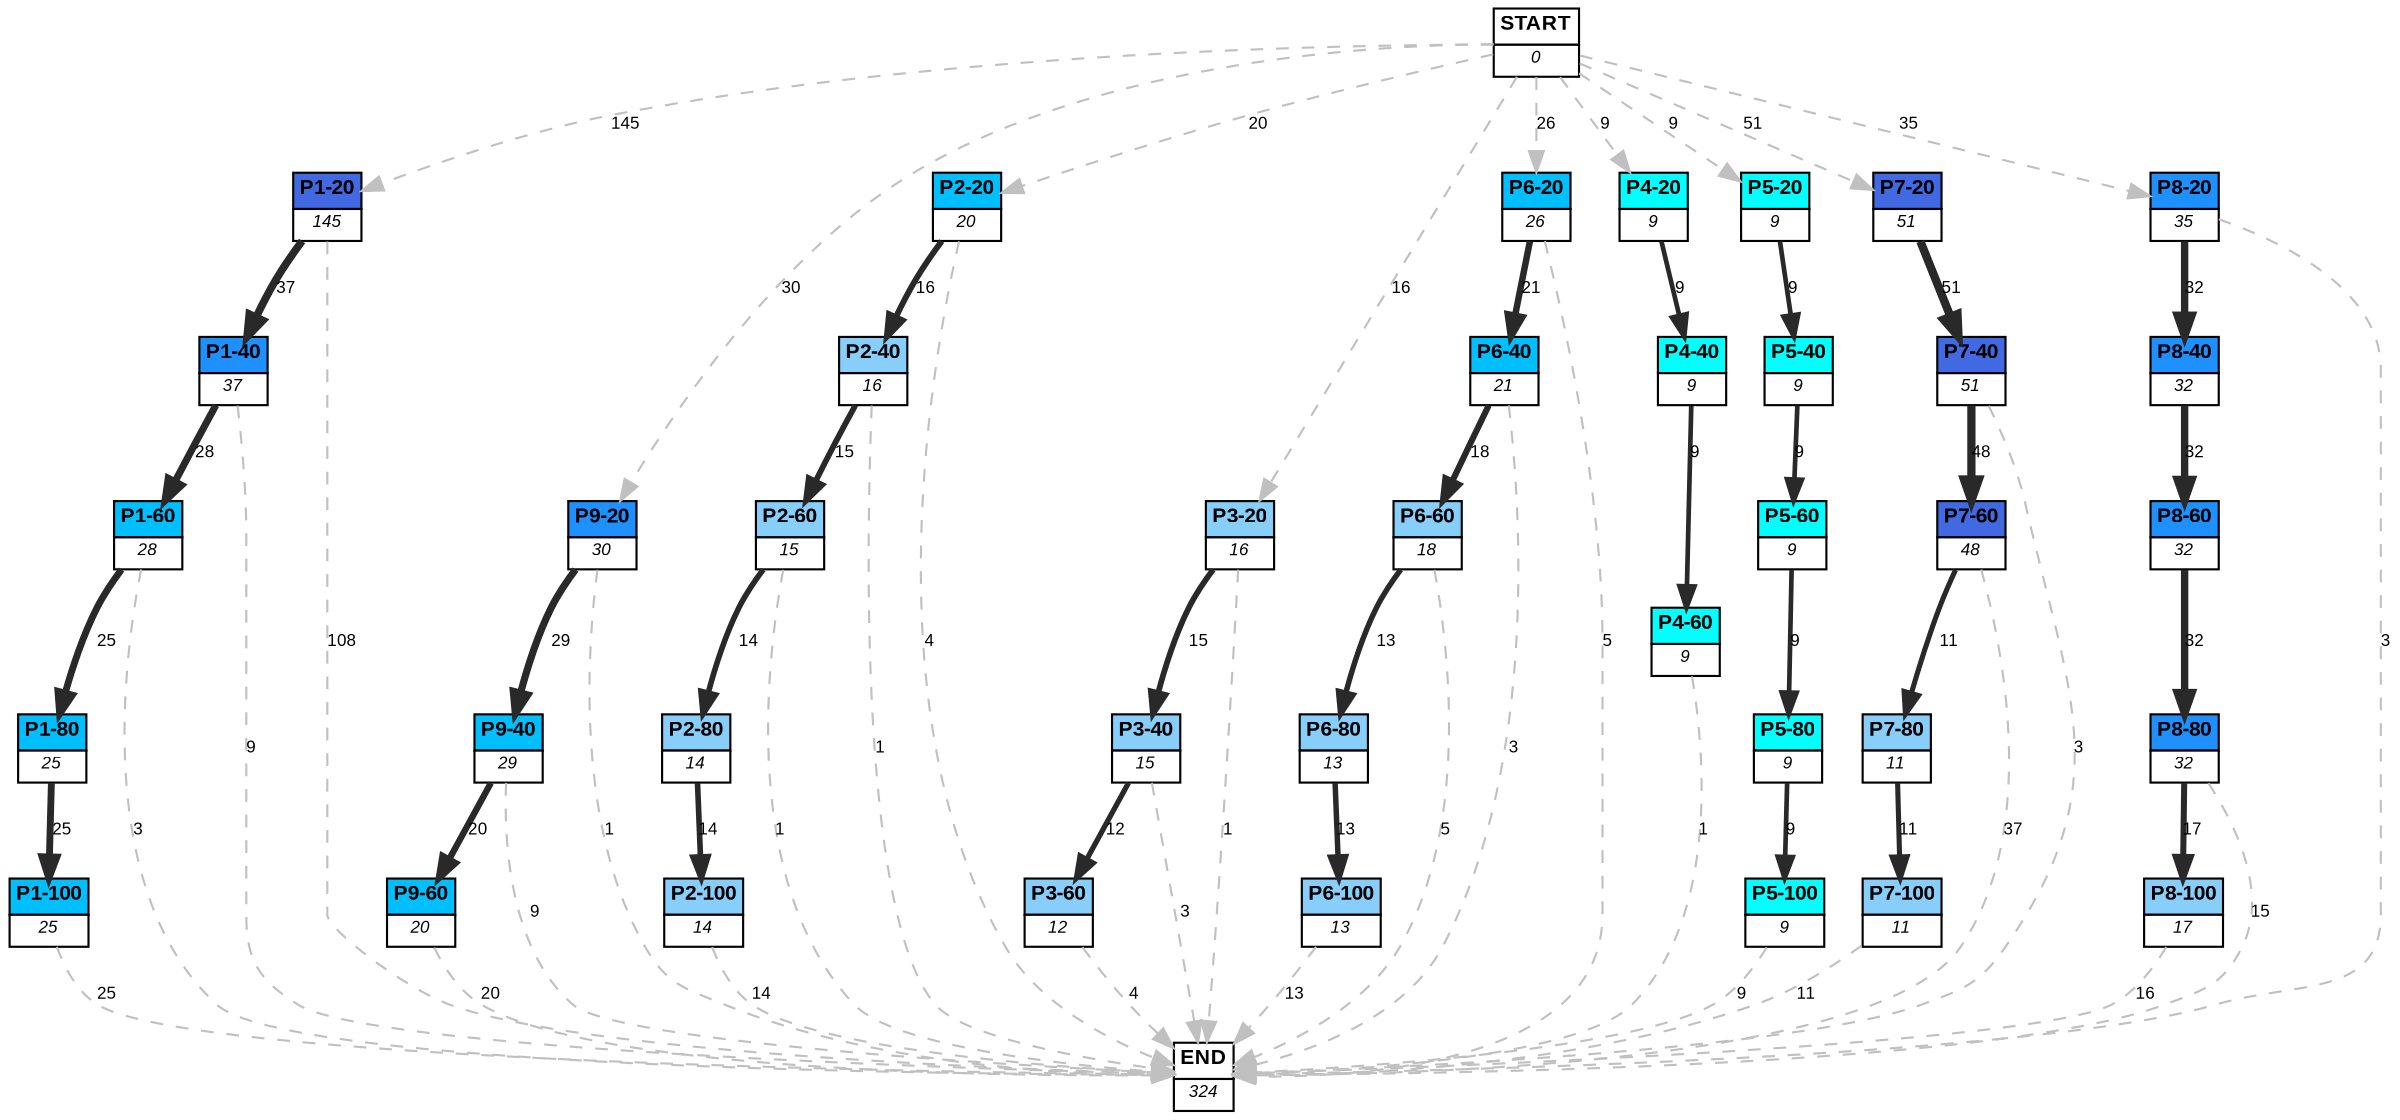 digraph graphname {
	dpi = 150
	size="16,11!";
	margin = 0;
"P1-20" [shape=plain, label=<<table border="0" cellborder="1" cellspacing="0"><tr><td bgcolor="royalblue"><FONT face="Arial" POINT-SIZE="10"><b>P1-20</b></FONT></td></tr><tr><td bgcolor="white"><FONT face="Arial" POINT-SIZE="8"><i>145</i></FONT></td></tr></table>>]
"P9-20" [shape=plain, label=<<table border="0" cellborder="1" cellspacing="0"><tr><td bgcolor="dodgerblue"><FONT face="Arial" POINT-SIZE="10"><b>P9-20</b></FONT></td></tr><tr><td bgcolor="white"><FONT face="Arial" POINT-SIZE="8"><i>30</i></FONT></td></tr></table>>]
"P2-20" [shape=plain, label=<<table border="0" cellborder="1" cellspacing="0"><tr><td bgcolor="deepskyblue"><FONT face="Arial" POINT-SIZE="10"><b>P2-20</b></FONT></td></tr><tr><td bgcolor="white"><FONT face="Arial" POINT-SIZE="8"><i>20</i></FONT></td></tr></table>>]
"P3-20" [shape=plain, label=<<table border="0" cellborder="1" cellspacing="0"><tr><td bgcolor="lightskyblue"><FONT face="Arial" POINT-SIZE="10"><b>P3-20</b></FONT></td></tr><tr><td bgcolor="white"><FONT face="Arial" POINT-SIZE="8"><i>16</i></FONT></td></tr></table>>]
"P1-40" [shape=plain, label=<<table border="0" cellborder="1" cellspacing="0"><tr><td bgcolor="dodgerblue"><FONT face="Arial" POINT-SIZE="10"><b>P1-40</b></FONT></td></tr><tr><td bgcolor="white"><FONT face="Arial" POINT-SIZE="8"><i>37</i></FONT></td></tr></table>>]
"P1-60" [shape=plain, label=<<table border="0" cellborder="1" cellspacing="0"><tr><td bgcolor="deepskyblue"><FONT face="Arial" POINT-SIZE="10"><b>P1-60</b></FONT></td></tr><tr><td bgcolor="white"><FONT face="Arial" POINT-SIZE="8"><i>28</i></FONT></td></tr></table>>]
"P1-80" [shape=plain, label=<<table border="0" cellborder="1" cellspacing="0"><tr><td bgcolor="deepskyblue"><FONT face="Arial" POINT-SIZE="10"><b>P1-80</b></FONT></td></tr><tr><td bgcolor="white"><FONT face="Arial" POINT-SIZE="8"><i>25</i></FONT></td></tr></table>>]
"P1-100" [shape=plain, label=<<table border="0" cellborder="1" cellspacing="0"><tr><td bgcolor="deepskyblue"><FONT face="Arial" POINT-SIZE="10"><b>P1-100</b></FONT></td></tr><tr><td bgcolor="white"><FONT face="Arial" POINT-SIZE="8"><i>25</i></FONT></td></tr></table>>]
"P6-20" [shape=plain, label=<<table border="0" cellborder="1" cellspacing="0"><tr><td bgcolor="deepskyblue"><FONT face="Arial" POINT-SIZE="10"><b>P6-20</b></FONT></td></tr><tr><td bgcolor="white"><FONT face="Arial" POINT-SIZE="8"><i>26</i></FONT></td></tr></table>>]
"P6-40" [shape=plain, label=<<table border="0" cellborder="1" cellspacing="0"><tr><td bgcolor="deepskyblue"><FONT face="Arial" POINT-SIZE="10"><b>P6-40</b></FONT></td></tr><tr><td bgcolor="white"><FONT face="Arial" POINT-SIZE="8"><i>21</i></FONT></td></tr></table>>]
"P6-60" [shape=plain, label=<<table border="0" cellborder="1" cellspacing="0"><tr><td bgcolor="lightskyblue"><FONT face="Arial" POINT-SIZE="10"><b>P6-60</b></FONT></td></tr><tr><td bgcolor="white"><FONT face="Arial" POINT-SIZE="8"><i>18</i></FONT></td></tr></table>>]
"P2-40" [shape=plain, label=<<table border="0" cellborder="1" cellspacing="0"><tr><td bgcolor="lightskyblue"><FONT face="Arial" POINT-SIZE="10"><b>P2-40</b></FONT></td></tr><tr><td bgcolor="white"><FONT face="Arial" POINT-SIZE="8"><i>16</i></FONT></td></tr></table>>]
"P2-60" [shape=plain, label=<<table border="0" cellborder="1" cellspacing="0"><tr><td bgcolor="lightskyblue"><FONT face="Arial" POINT-SIZE="10"><b>P2-60</b></FONT></td></tr><tr><td bgcolor="white"><FONT face="Arial" POINT-SIZE="8"><i>15</i></FONT></td></tr></table>>]
"P2-80" [shape=plain, label=<<table border="0" cellborder="1" cellspacing="0"><tr><td bgcolor="lightskyblue"><FONT face="Arial" POINT-SIZE="10"><b>P2-80</b></FONT></td></tr><tr><td bgcolor="white"><FONT face="Arial" POINT-SIZE="8"><i>14</i></FONT></td></tr></table>>]
"P2-100" [shape=plain, label=<<table border="0" cellborder="1" cellspacing="0"><tr><td bgcolor="lightskyblue"><FONT face="Arial" POINT-SIZE="10"><b>P2-100</b></FONT></td></tr><tr><td bgcolor="white"><FONT face="Arial" POINT-SIZE="8"><i>14</i></FONT></td></tr></table>>]
"P4-20" [shape=plain, label=<<table border="0" cellborder="1" cellspacing="0"><tr><td bgcolor="aqua"><FONT face="Arial" POINT-SIZE="10"><b>P4-20</b></FONT></td></tr><tr><td bgcolor="white"><FONT face="Arial" POINT-SIZE="8"><i>9</i></FONT></td></tr></table>>]
"P4-40" [shape=plain, label=<<table border="0" cellborder="1" cellspacing="0"><tr><td bgcolor="aqua"><FONT face="Arial" POINT-SIZE="10"><b>P4-40</b></FONT></td></tr><tr><td bgcolor="white"><FONT face="Arial" POINT-SIZE="8"><i>9</i></FONT></td></tr></table>>]
"P4-60" [shape=plain, label=<<table border="0" cellborder="1" cellspacing="0"><tr><td bgcolor="aqua"><FONT face="Arial" POINT-SIZE="10"><b>P4-60</b></FONT></td></tr><tr><td bgcolor="white"><FONT face="Arial" POINT-SIZE="8"><i>9</i></FONT></td></tr></table>>]
"P3-40" [shape=plain, label=<<table border="0" cellborder="1" cellspacing="0"><tr><td bgcolor="lightskyblue"><FONT face="Arial" POINT-SIZE="10"><b>P3-40</b></FONT></td></tr><tr><td bgcolor="white"><FONT face="Arial" POINT-SIZE="8"><i>15</i></FONT></td></tr></table>>]
"P3-60" [shape=plain, label=<<table border="0" cellborder="1" cellspacing="0"><tr><td bgcolor="lightskyblue"><FONT face="Arial" POINT-SIZE="10"><b>P3-60</b></FONT></td></tr><tr><td bgcolor="white"><FONT face="Arial" POINT-SIZE="8"><i>12</i></FONT></td></tr></table>>]
"P5-20" [shape=plain, label=<<table border="0" cellborder="1" cellspacing="0"><tr><td bgcolor="aqua"><FONT face="Arial" POINT-SIZE="10"><b>P5-20</b></FONT></td></tr><tr><td bgcolor="white"><FONT face="Arial" POINT-SIZE="8"><i>9</i></FONT></td></tr></table>>]
"P5-40" [shape=plain, label=<<table border="0" cellborder="1" cellspacing="0"><tr><td bgcolor="aqua"><FONT face="Arial" POINT-SIZE="10"><b>P5-40</b></FONT></td></tr><tr><td bgcolor="white"><FONT face="Arial" POINT-SIZE="8"><i>9</i></FONT></td></tr></table>>]
"P5-60" [shape=plain, label=<<table border="0" cellborder="1" cellspacing="0"><tr><td bgcolor="aqua"><FONT face="Arial" POINT-SIZE="10"><b>P5-60</b></FONT></td></tr><tr><td bgcolor="white"><FONT face="Arial" POINT-SIZE="8"><i>9</i></FONT></td></tr></table>>]
"P5-80" [shape=plain, label=<<table border="0" cellborder="1" cellspacing="0"><tr><td bgcolor="aqua"><FONT face="Arial" POINT-SIZE="10"><b>P5-80</b></FONT></td></tr><tr><td bgcolor="white"><FONT face="Arial" POINT-SIZE="8"><i>9</i></FONT></td></tr></table>>]
"P5-100" [shape=plain, label=<<table border="0" cellborder="1" cellspacing="0"><tr><td bgcolor="aqua"><FONT face="Arial" POINT-SIZE="10"><b>P5-100</b></FONT></td></tr><tr><td bgcolor="white"><FONT face="Arial" POINT-SIZE="8"><i>9</i></FONT></td></tr></table>>]
"P7-20" [shape=plain, label=<<table border="0" cellborder="1" cellspacing="0"><tr><td bgcolor="royalblue"><FONT face="Arial" POINT-SIZE="10"><b>P7-20</b></FONT></td></tr><tr><td bgcolor="white"><FONT face="Arial" POINT-SIZE="8"><i>51</i></FONT></td></tr></table>>]
"P7-40" [shape=plain, label=<<table border="0" cellborder="1" cellspacing="0"><tr><td bgcolor="royalblue"><FONT face="Arial" POINT-SIZE="10"><b>P7-40</b></FONT></td></tr><tr><td bgcolor="white"><FONT face="Arial" POINT-SIZE="8"><i>51</i></FONT></td></tr></table>>]
"P7-60" [shape=plain, label=<<table border="0" cellborder="1" cellspacing="0"><tr><td bgcolor="royalblue"><FONT face="Arial" POINT-SIZE="10"><b>P7-60</b></FONT></td></tr><tr><td bgcolor="white"><FONT face="Arial" POINT-SIZE="8"><i>48</i></FONT></td></tr></table>>]
"P8-20" [shape=plain, label=<<table border="0" cellborder="1" cellspacing="0"><tr><td bgcolor="dodgerblue"><FONT face="Arial" POINT-SIZE="10"><b>P8-20</b></FONT></td></tr><tr><td bgcolor="white"><FONT face="Arial" POINT-SIZE="8"><i>35</i></FONT></td></tr></table>>]
"P8-40" [shape=plain, label=<<table border="0" cellborder="1" cellspacing="0"><tr><td bgcolor="dodgerblue"><FONT face="Arial" POINT-SIZE="10"><b>P8-40</b></FONT></td></tr><tr><td bgcolor="white"><FONT face="Arial" POINT-SIZE="8"><i>32</i></FONT></td></tr></table>>]
"P8-60" [shape=plain, label=<<table border="0" cellborder="1" cellspacing="0"><tr><td bgcolor="dodgerblue"><FONT face="Arial" POINT-SIZE="10"><b>P8-60</b></FONT></td></tr><tr><td bgcolor="white"><FONT face="Arial" POINT-SIZE="8"><i>32</i></FONT></td></tr></table>>]
"P8-80" [shape=plain, label=<<table border="0" cellborder="1" cellspacing="0"><tr><td bgcolor="dodgerblue"><FONT face="Arial" POINT-SIZE="10"><b>P8-80</b></FONT></td></tr><tr><td bgcolor="white"><FONT face="Arial" POINT-SIZE="8"><i>32</i></FONT></td></tr></table>>]
"P6-80" [shape=plain, label=<<table border="0" cellborder="1" cellspacing="0"><tr><td bgcolor="lightskyblue"><FONT face="Arial" POINT-SIZE="10"><b>P6-80</b></FONT></td></tr><tr><td bgcolor="white"><FONT face="Arial" POINT-SIZE="8"><i>13</i></FONT></td></tr></table>>]
"P6-100" [shape=plain, label=<<table border="0" cellborder="1" cellspacing="0"><tr><td bgcolor="lightskyblue"><FONT face="Arial" POINT-SIZE="10"><b>P6-100</b></FONT></td></tr><tr><td bgcolor="white"><FONT face="Arial" POINT-SIZE="8"><i>13</i></FONT></td></tr></table>>]
"P7-80" [shape=plain, label=<<table border="0" cellborder="1" cellspacing="0"><tr><td bgcolor="lightskyblue"><FONT face="Arial" POINT-SIZE="10"><b>P7-80</b></FONT></td></tr><tr><td bgcolor="white"><FONT face="Arial" POINT-SIZE="8"><i>11</i></FONT></td></tr></table>>]
"P7-100" [shape=plain, label=<<table border="0" cellborder="1" cellspacing="0"><tr><td bgcolor="lightskyblue"><FONT face="Arial" POINT-SIZE="10"><b>P7-100</b></FONT></td></tr><tr><td bgcolor="white"><FONT face="Arial" POINT-SIZE="8"><i>11</i></FONT></td></tr></table>>]
"P8-100" [shape=plain, label=<<table border="0" cellborder="1" cellspacing="0"><tr><td bgcolor="lightskyblue"><FONT face="Arial" POINT-SIZE="10"><b>P8-100</b></FONT></td></tr><tr><td bgcolor="white"><FONT face="Arial" POINT-SIZE="8"><i>17</i></FONT></td></tr></table>>]
"P9-40" [shape=plain, label=<<table border="0" cellborder="1" cellspacing="0"><tr><td bgcolor="deepskyblue"><FONT face="Arial" POINT-SIZE="10"><b>P9-40</b></FONT></td></tr><tr><td bgcolor="white"><FONT face="Arial" POINT-SIZE="8"><i>29</i></FONT></td></tr></table>>]
"P9-60" [shape=plain, label=<<table border="0" cellborder="1" cellspacing="0"><tr><td bgcolor="deepskyblue"><FONT face="Arial" POINT-SIZE="10"><b>P9-60</b></FONT></td></tr><tr><td bgcolor="white"><FONT face="Arial" POINT-SIZE="8"><i>20</i></FONT></td></tr></table>>]
"START" [shape=plain, label=<<table border="0" cellborder="1" cellspacing="0"><tr><td bgcolor="white"><FONT face="Arial" POINT-SIZE="10"><b>START</b></FONT></td></tr><tr><td bgcolor="white"><FONT face="Arial" POINT-SIZE="8"><i>0</i></FONT></td></tr></table>>]
"END" [shape=plain, label=<<table border="0" cellborder="1" cellspacing="0"><tr><td bgcolor="white"><FONT face="Arial" POINT-SIZE="10"><b>END</b></FONT></td></tr><tr><td bgcolor="white"><FONT face="Arial" POINT-SIZE="8"><i>324</i></FONT></td></tr></table>>]
"P1-20" -> "P1-40" [ color=grey16 penwidth = "3.6109179126442243"label ="37" labelfloat=false fontname="Arial" fontsize=8]
"P1-20" -> "END" [ style = dashed color=grey label ="108" labelfloat=false fontname="Arial" fontsize=8]
"P9-20" -> "P9-40" [ color=grey16 penwidth = "3.367295829986474"label ="29" labelfloat=false fontname="Arial" fontsize=8]
"P9-20" -> "END" [ style = dashed color=grey label ="1" labelfloat=false fontname="Arial" fontsize=8]
"P2-20" -> "P2-40" [ color=grey16 penwidth = "2.772588722239781"label ="16" labelfloat=false fontname="Arial" fontsize=8]
"P2-20" -> "END" [ style = dashed color=grey label ="4" labelfloat=false fontname="Arial" fontsize=8]
"P3-20" -> "P3-40" [ color=grey16 penwidth = "2.70805020110221"label ="15" labelfloat=false fontname="Arial" fontsize=8]
"P3-20" -> "END" [ style = dashed color=grey label ="1" labelfloat=false fontname="Arial" fontsize=8]
"P1-40" -> "P1-60" [ color=grey16 penwidth = "3.332204510175204"label ="28" labelfloat=false fontname="Arial" fontsize=8]
"P1-40" -> "END" [ style = dashed color=grey label ="9" labelfloat=false fontname="Arial" fontsize=8]
"P1-60" -> "P1-80" [ color=grey16 penwidth = "3.2188758248682006"label ="25" labelfloat=false fontname="Arial" fontsize=8]
"P1-60" -> "END" [ style = dashed color=grey label ="3" labelfloat=false fontname="Arial" fontsize=8]
"P1-80" -> "P1-100" [ color=grey16 penwidth = "3.2188758248682006"label ="25" labelfloat=false fontname="Arial" fontsize=8]
"P1-100" -> "END" [ style = dashed color=grey label ="25" labelfloat=false fontname="Arial" fontsize=8]
"P6-20" -> "P6-40" [ color=grey16 penwidth = "3.044522437723423"label ="21" labelfloat=false fontname="Arial" fontsize=8]
"P6-20" -> "END" [ style = dashed color=grey label ="5" labelfloat=false fontname="Arial" fontsize=8]
"P6-40" -> "P6-60" [ color=grey16 penwidth = "2.8903717578961645"label ="18" labelfloat=false fontname="Arial" fontsize=8]
"P6-40" -> "END" [ style = dashed color=grey label ="3" labelfloat=false fontname="Arial" fontsize=8]
"P6-60" -> "P6-80" [ color=grey16 penwidth = "2.5649493574615367"label ="13" labelfloat=false fontname="Arial" fontsize=8]
"P6-60" -> "END" [ style = dashed color=grey label ="5" labelfloat=false fontname="Arial" fontsize=8]
"P2-40" -> "P2-60" [ color=grey16 penwidth = "2.70805020110221"label ="15" labelfloat=false fontname="Arial" fontsize=8]
"P2-40" -> "END" [ style = dashed color=grey label ="1" labelfloat=false fontname="Arial" fontsize=8]
"P2-60" -> "P2-80" [ color=grey16 penwidth = "2.6390573296152584"label ="14" labelfloat=false fontname="Arial" fontsize=8]
"P2-60" -> "END" [ style = dashed color=grey label ="1" labelfloat=false fontname="Arial" fontsize=8]
"P2-80" -> "P2-100" [ color=grey16 penwidth = "2.6390573296152584"label ="14" labelfloat=false fontname="Arial" fontsize=8]
"P2-100" -> "END" [ style = dashed color=grey label ="14" labelfloat=false fontname="Arial" fontsize=8]
"P4-20" -> "P4-40" [ color=grey16 penwidth = "2.1972245773362196"label ="9" labelfloat=false fontname="Arial" fontsize=8]
"P4-40" -> "P4-60" [ color=grey16 penwidth = "2.1972245773362196"label ="9" labelfloat=false fontname="Arial" fontsize=8]
"P4-60" -> "END" [ style = dashed color=grey label ="1" labelfloat=false fontname="Arial" fontsize=8]
"P3-40" -> "P3-60" [ color=grey16 penwidth = "2.4849066497880004"label ="12" labelfloat=false fontname="Arial" fontsize=8]
"P3-40" -> "END" [ style = dashed color=grey label ="3" labelfloat=false fontname="Arial" fontsize=8]
"P3-60" -> "END" [ style = dashed color=grey label ="4" labelfloat=false fontname="Arial" fontsize=8]
"P5-20" -> "P5-40" [ color=grey16 penwidth = "2.1972245773362196"label ="9" labelfloat=false fontname="Arial" fontsize=8]
"P5-40" -> "P5-60" [ color=grey16 penwidth = "2.1972245773362196"label ="9" labelfloat=false fontname="Arial" fontsize=8]
"P5-60" -> "P5-80" [ color=grey16 penwidth = "2.1972245773362196"label ="9" labelfloat=false fontname="Arial" fontsize=8]
"P5-80" -> "P5-100" [ color=grey16 penwidth = "2.1972245773362196"label ="9" labelfloat=false fontname="Arial" fontsize=8]
"P5-100" -> "END" [ style = dashed color=grey label ="9" labelfloat=false fontname="Arial" fontsize=8]
"P7-20" -> "P7-40" [ color=grey16 penwidth = "3.9318256327243257"label ="51" labelfloat=false fontname="Arial" fontsize=8]
"P7-40" -> "P7-60" [ color=grey16 penwidth = "3.871201010907891"label ="48" labelfloat=false fontname="Arial" fontsize=8]
"P7-40" -> "END" [ style = dashed color=grey label ="3" labelfloat=false fontname="Arial" fontsize=8]
"P7-60" -> "P7-80" [ color=grey16 penwidth = "2.3978952727983707"label ="11" labelfloat=false fontname="Arial" fontsize=8]
"P7-60" -> "END" [ style = dashed color=grey label ="37" labelfloat=false fontname="Arial" fontsize=8]
"P8-20" -> "P8-40" [ color=grey16 penwidth = "3.4657359027997265"label ="32" labelfloat=false fontname="Arial" fontsize=8]
"P8-20" -> "END" [ style = dashed color=grey label ="3" labelfloat=false fontname="Arial" fontsize=8]
"P8-40" -> "P8-60" [ color=grey16 penwidth = "3.4657359027997265"label ="32" labelfloat=false fontname="Arial" fontsize=8]
"P8-60" -> "P8-80" [ color=grey16 penwidth = "3.4657359027997265"label ="32" labelfloat=false fontname="Arial" fontsize=8]
"P8-80" -> "P8-100" [ color=grey16 penwidth = "2.833213344056216"label ="17" labelfloat=false fontname="Arial" fontsize=8]
"P8-80" -> "END" [ style = dashed color=grey label ="15" labelfloat=false fontname="Arial" fontsize=8]
"P6-80" -> "P6-100" [ color=grey16 penwidth = "2.5649493574615367"label ="13" labelfloat=false fontname="Arial" fontsize=8]
"P6-100" -> "END" [ style = dashed color=grey label ="13" labelfloat=false fontname="Arial" fontsize=8]
"P7-80" -> "P7-100" [ color=grey16 penwidth = "2.3978952727983707"label ="11" labelfloat=false fontname="Arial" fontsize=8]
"P7-100" -> "END" [ style = dashed color=grey label ="11" labelfloat=false fontname="Arial" fontsize=8]
"P8-100" -> "END" [ style = dashed color=grey label ="16" labelfloat=false fontname="Arial" fontsize=8]
"P9-40" -> "P9-60" [ color=grey16 penwidth = "2.995732273553991"label ="20" labelfloat=false fontname="Arial" fontsize=8]
"P9-40" -> "END" [ style = dashed color=grey label ="9" labelfloat=false fontname="Arial" fontsize=8]
"P9-60" -> "END" [ style = dashed color=grey label ="20" labelfloat=false fontname="Arial" fontsize=8]
"START" -> "P1-20" [ style = dashed color=grey label ="145" labelfloat=false fontname="Arial" fontsize=8]
"START" -> "P9-20" [ style = dashed color=grey label ="30" labelfloat=false fontname="Arial" fontsize=8]
"START" -> "P2-20" [ style = dashed color=grey label ="20" labelfloat=false fontname="Arial" fontsize=8]
"START" -> "P3-20" [ style = dashed color=grey label ="16" labelfloat=false fontname="Arial" fontsize=8]
"START" -> "P6-20" [ style = dashed color=grey label ="26" labelfloat=false fontname="Arial" fontsize=8]
"START" -> "P4-20" [ style = dashed color=grey label ="9" labelfloat=false fontname="Arial" fontsize=8]
"START" -> "P5-20" [ style = dashed color=grey label ="9" labelfloat=false fontname="Arial" fontsize=8]
"START" -> "P7-20" [ style = dashed color=grey label ="51" labelfloat=false fontname="Arial" fontsize=8]
"START" -> "P8-20" [ style = dashed color=grey label ="35" labelfloat=false fontname="Arial" fontsize=8]
}